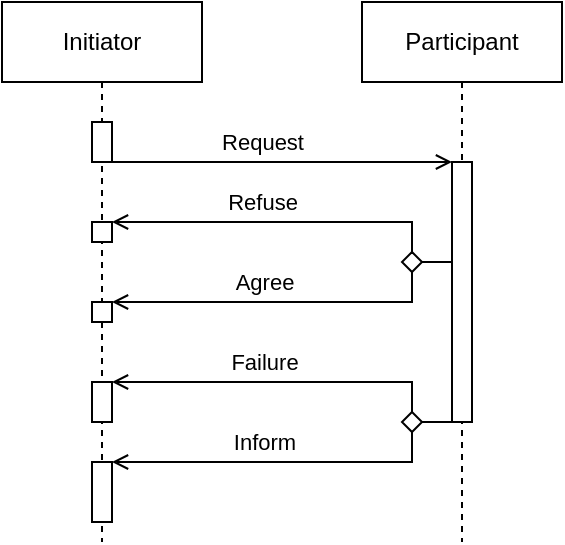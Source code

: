 <mxfile version="24.7.5">
  <diagram name="Page-1" id="2YBvvXClWsGukQMizWep">
    <mxGraphModel dx="377" dy="565" grid="1" gridSize="10" guides="1" tooltips="1" connect="1" arrows="1" fold="1" page="1" pageScale="1" pageWidth="850" pageHeight="1100" math="0" shadow="0">
      <root>
        <mxCell id="0" />
        <mxCell id="1" parent="0" />
        <mxCell id="aM9ryv3xv72pqoxQDRHE-1" value="Initiator" style="shape=umlLifeline;perimeter=lifelinePerimeter;whiteSpace=wrap;html=1;container=0;dropTarget=0;collapsible=0;recursiveResize=0;outlineConnect=0;portConstraint=eastwest;newEdgeStyle={&quot;edgeStyle&quot;:&quot;elbowEdgeStyle&quot;,&quot;elbow&quot;:&quot;vertical&quot;,&quot;curved&quot;:0,&quot;rounded&quot;:0};" parent="1" vertex="1">
          <mxGeometry x="40" y="40" width="100" height="270" as="geometry" />
        </mxCell>
        <mxCell id="aM9ryv3xv72pqoxQDRHE-2" value="" style="html=1;points=[];perimeter=orthogonalPerimeter;outlineConnect=0;targetShapes=umlLifeline;portConstraint=eastwest;newEdgeStyle={&quot;edgeStyle&quot;:&quot;elbowEdgeStyle&quot;,&quot;elbow&quot;:&quot;vertical&quot;,&quot;curved&quot;:0,&quot;rounded&quot;:0};" parent="aM9ryv3xv72pqoxQDRHE-1" vertex="1">
          <mxGeometry x="45" y="60" width="10" height="20" as="geometry" />
        </mxCell>
        <mxCell id="aM9ryv3xv72pqoxQDRHE-5" value="Participant" style="shape=umlLifeline;perimeter=lifelinePerimeter;whiteSpace=wrap;html=1;container=0;dropTarget=0;collapsible=0;recursiveResize=0;outlineConnect=0;portConstraint=eastwest;newEdgeStyle={&quot;edgeStyle&quot;:&quot;elbowEdgeStyle&quot;,&quot;elbow&quot;:&quot;vertical&quot;,&quot;curved&quot;:0,&quot;rounded&quot;:0};" parent="1" vertex="1">
          <mxGeometry x="220" y="40" width="100" height="270" as="geometry" />
        </mxCell>
        <mxCell id="aM9ryv3xv72pqoxQDRHE-6" value="" style="html=1;points=[];perimeter=orthogonalPerimeter;outlineConnect=0;targetShapes=umlLifeline;portConstraint=eastwest;newEdgeStyle={&quot;edgeStyle&quot;:&quot;elbowEdgeStyle&quot;,&quot;elbow&quot;:&quot;vertical&quot;,&quot;curved&quot;:0,&quot;rounded&quot;:0};" parent="aM9ryv3xv72pqoxQDRHE-5" vertex="1">
          <mxGeometry x="45" y="80" width="10" height="130" as="geometry" />
        </mxCell>
        <mxCell id="lB6DgSPYb84h1yMnMmWB-8" value="" style="rounded=0;whiteSpace=wrap;html=1;" parent="1" vertex="1">
          <mxGeometry x="85" y="150" width="10" height="10" as="geometry" />
        </mxCell>
        <mxCell id="lB6DgSPYb84h1yMnMmWB-11" value="" style="rounded=0;whiteSpace=wrap;html=1;" parent="1" vertex="1">
          <mxGeometry x="85" y="230" width="10" height="20" as="geometry" />
        </mxCell>
        <mxCell id="wpWaf2XPzZ1jA3-AOAEa-4" style="edgeStyle=orthogonalEdgeStyle;rounded=0;orthogonalLoop=1;jettySize=auto;html=1;exitX=0.5;exitY=1;exitDx=0;exitDy=0;entryX=1;entryY=0;entryDx=0;entryDy=0;endArrow=open;endFill=0;" edge="1" parent="1" source="wpWaf2XPzZ1jA3-AOAEa-1" target="wpWaf2XPzZ1jA3-AOAEa-3">
          <mxGeometry relative="1" as="geometry">
            <Array as="points">
              <mxPoint x="245" y="190" />
            </Array>
          </mxGeometry>
        </mxCell>
        <mxCell id="wpWaf2XPzZ1jA3-AOAEa-5" value="Agree" style="edgeLabel;html=1;align=center;verticalAlign=middle;resizable=0;points=[];" vertex="1" connectable="0" parent="wpWaf2XPzZ1jA3-AOAEa-4">
          <mxGeometry x="0.123" relative="1" as="geometry">
            <mxPoint x="3" y="-10" as="offset" />
          </mxGeometry>
        </mxCell>
        <mxCell id="wpWaf2XPzZ1jA3-AOAEa-14" style="edgeStyle=orthogonalEdgeStyle;rounded=0;orthogonalLoop=1;jettySize=auto;html=1;exitX=0.5;exitY=0;exitDx=0;exitDy=0;entryX=1;entryY=0;entryDx=0;entryDy=0;endArrow=open;endFill=0;" edge="1" parent="1" source="wpWaf2XPzZ1jA3-AOAEa-1" target="lB6DgSPYb84h1yMnMmWB-8">
          <mxGeometry relative="1" as="geometry">
            <Array as="points">
              <mxPoint x="245" y="150" />
            </Array>
          </mxGeometry>
        </mxCell>
        <mxCell id="wpWaf2XPzZ1jA3-AOAEa-18" value="Refuse" style="edgeLabel;html=1;align=center;verticalAlign=middle;resizable=0;points=[];" vertex="1" connectable="0" parent="wpWaf2XPzZ1jA3-AOAEa-14">
          <mxGeometry x="0.047" y="-1" relative="1" as="geometry">
            <mxPoint x="-4" y="-9" as="offset" />
          </mxGeometry>
        </mxCell>
        <mxCell id="wpWaf2XPzZ1jA3-AOAEa-1" value="" style="rhombus;whiteSpace=wrap;html=1;" vertex="1" parent="1">
          <mxGeometry x="240" y="165" width="10" height="10" as="geometry" />
        </mxCell>
        <mxCell id="wpWaf2XPzZ1jA3-AOAEa-2" value="" style="endArrow=none;html=1;rounded=0;" edge="1" parent="1" source="aM9ryv3xv72pqoxQDRHE-6">
          <mxGeometry width="50" height="50" relative="1" as="geometry">
            <mxPoint x="210" y="220" as="sourcePoint" />
            <mxPoint x="250" y="170" as="targetPoint" />
          </mxGeometry>
        </mxCell>
        <mxCell id="wpWaf2XPzZ1jA3-AOAEa-3" value="" style="rounded=0;whiteSpace=wrap;html=1;" vertex="1" parent="1">
          <mxGeometry x="85" y="190" width="10" height="10" as="geometry" />
        </mxCell>
        <mxCell id="wpWaf2XPzZ1jA3-AOAEa-9" style="edgeStyle=orthogonalEdgeStyle;rounded=0;orthogonalLoop=1;jettySize=auto;html=1;exitX=0.5;exitY=1;exitDx=0;exitDy=0;entryX=1;entryY=0;entryDx=0;entryDy=0;endArrow=open;endFill=0;" edge="1" parent="1" source="wpWaf2XPzZ1jA3-AOAEa-6" target="wpWaf2XPzZ1jA3-AOAEa-8">
          <mxGeometry relative="1" as="geometry">
            <Array as="points">
              <mxPoint x="245" y="270" />
            </Array>
          </mxGeometry>
        </mxCell>
        <mxCell id="wpWaf2XPzZ1jA3-AOAEa-11" value="Inform" style="edgeLabel;html=1;align=center;verticalAlign=middle;resizable=0;points=[];" vertex="1" connectable="0" parent="wpWaf2XPzZ1jA3-AOAEa-9">
          <mxGeometry relative="1" as="geometry">
            <mxPoint x="-7" y="-10" as="offset" />
          </mxGeometry>
        </mxCell>
        <mxCell id="wpWaf2XPzZ1jA3-AOAEa-12" style="edgeStyle=orthogonalEdgeStyle;rounded=0;orthogonalLoop=1;jettySize=auto;html=1;exitX=0.5;exitY=0;exitDx=0;exitDy=0;entryX=1;entryY=0;entryDx=0;entryDy=0;endArrow=open;endFill=0;" edge="1" parent="1" source="wpWaf2XPzZ1jA3-AOAEa-6" target="lB6DgSPYb84h1yMnMmWB-11">
          <mxGeometry relative="1" as="geometry">
            <Array as="points">
              <mxPoint x="245" y="230" />
            </Array>
          </mxGeometry>
        </mxCell>
        <mxCell id="wpWaf2XPzZ1jA3-AOAEa-13" value="Failure" style="edgeLabel;html=1;align=center;verticalAlign=middle;resizable=0;points=[];" vertex="1" connectable="0" parent="wpWaf2XPzZ1jA3-AOAEa-12">
          <mxGeometry x="0.037" y="-1" relative="1" as="geometry">
            <mxPoint x="-4" y="-9" as="offset" />
          </mxGeometry>
        </mxCell>
        <mxCell id="wpWaf2XPzZ1jA3-AOAEa-6" value="" style="rhombus;whiteSpace=wrap;html=1;" vertex="1" parent="1">
          <mxGeometry x="240" y="245" width="10" height="10" as="geometry" />
        </mxCell>
        <mxCell id="wpWaf2XPzZ1jA3-AOAEa-7" value="" style="endArrow=none;html=1;rounded=0;" edge="1" parent="1">
          <mxGeometry width="50" height="50" relative="1" as="geometry">
            <mxPoint x="265" y="250" as="sourcePoint" />
            <mxPoint x="250" y="250" as="targetPoint" />
          </mxGeometry>
        </mxCell>
        <mxCell id="wpWaf2XPzZ1jA3-AOAEa-8" value="" style="rounded=0;whiteSpace=wrap;html=1;" vertex="1" parent="1">
          <mxGeometry x="85" y="270" width="10" height="30" as="geometry" />
        </mxCell>
        <mxCell id="wpWaf2XPzZ1jA3-AOAEa-16" value="" style="endArrow=open;html=1;rounded=0;endFill=0;" edge="1" parent="1" source="aM9ryv3xv72pqoxQDRHE-2" target="aM9ryv3xv72pqoxQDRHE-6">
          <mxGeometry width="50" height="50" relative="1" as="geometry">
            <mxPoint x="180" y="150" as="sourcePoint" />
            <mxPoint x="230" y="100" as="targetPoint" />
          </mxGeometry>
        </mxCell>
        <mxCell id="wpWaf2XPzZ1jA3-AOAEa-17" value="Request" style="edgeLabel;html=1;align=center;verticalAlign=middle;resizable=0;points=[];" vertex="1" connectable="0" parent="wpWaf2XPzZ1jA3-AOAEa-16">
          <mxGeometry x="-0.072" y="-1" relative="1" as="geometry">
            <mxPoint x="-4" y="-11" as="offset" />
          </mxGeometry>
        </mxCell>
      </root>
    </mxGraphModel>
  </diagram>
</mxfile>
